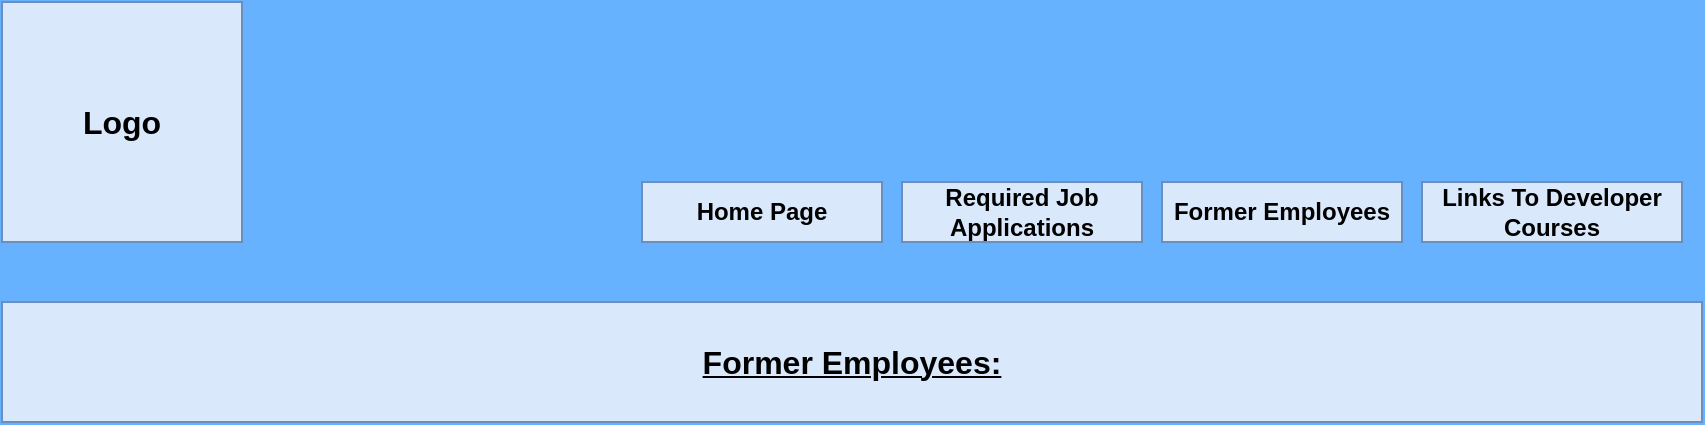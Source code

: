 <mxfile version="13.10.0" type="device"><diagram id="5qE-9dKGMd_gpdnPfmH1" name="Page-1"><mxGraphModel dx="942" dy="614" grid="1" gridSize="10" guides="1" tooltips="1" connect="1" arrows="1" fold="1" page="1" pageScale="1" pageWidth="850" pageHeight="1100" background="#66B2FF" math="0" shadow="0"><root><mxCell id="0"/><mxCell id="1" parent="0"/><mxCell id="qU2I1pzKiVslnga9oVKV-6" value="Logo" style="rounded=0;whiteSpace=wrap;html=1;fillColor=#dae8fc;strokeColor=#6c8ebf;fontStyle=1;fontSize=16;" vertex="1" parent="1"><mxGeometry width="120" height="120" as="geometry"/></mxCell><mxCell id="qU2I1pzKiVslnga9oVKV-7" value="Home Page" style="rounded=0;whiteSpace=wrap;html=1;fontSize=12;fontStyle=1;fillColor=#dae8fc;strokeColor=#6c8ebf;" vertex="1" parent="1"><mxGeometry x="320" y="90" width="120" height="30" as="geometry"/></mxCell><mxCell id="qU2I1pzKiVslnga9oVKV-8" value="Required Job Applications" style="rounded=0;whiteSpace=wrap;html=1;fillColor=#dae8fc;strokeColor=#6c8ebf;fontStyle=1" vertex="1" parent="1"><mxGeometry x="450" y="90" width="120" height="30" as="geometry"/></mxCell><mxCell id="qU2I1pzKiVslnga9oVKV-9" value="Former Employees" style="rounded=0;whiteSpace=wrap;html=1;fillColor=#dae8fc;strokeColor=#6c8ebf;fontStyle=1" vertex="1" parent="1"><mxGeometry x="580" y="90" width="120" height="30" as="geometry"/></mxCell><mxCell id="qU2I1pzKiVslnga9oVKV-10" value="Links To Developer Courses" style="rounded=0;whiteSpace=wrap;html=1;fillColor=#dae8fc;strokeColor=#6c8ebf;fontStyle=1" vertex="1" parent="1"><mxGeometry x="710" y="90" width="130" height="30" as="geometry"/></mxCell><mxCell id="qU2I1pzKiVslnga9oVKV-11" value="&lt;span style=&quot;font-size: 16px&quot;&gt;&lt;b&gt;Former Employees:&lt;/b&gt;&lt;/span&gt;" style="rounded=0;whiteSpace=wrap;html=1;fillColor=#dae8fc;strokeColor=#6c8ebf;fontStyle=4" vertex="1" parent="1"><mxGeometry y="150" width="850" height="60" as="geometry"/></mxCell></root></mxGraphModel></diagram></mxfile>